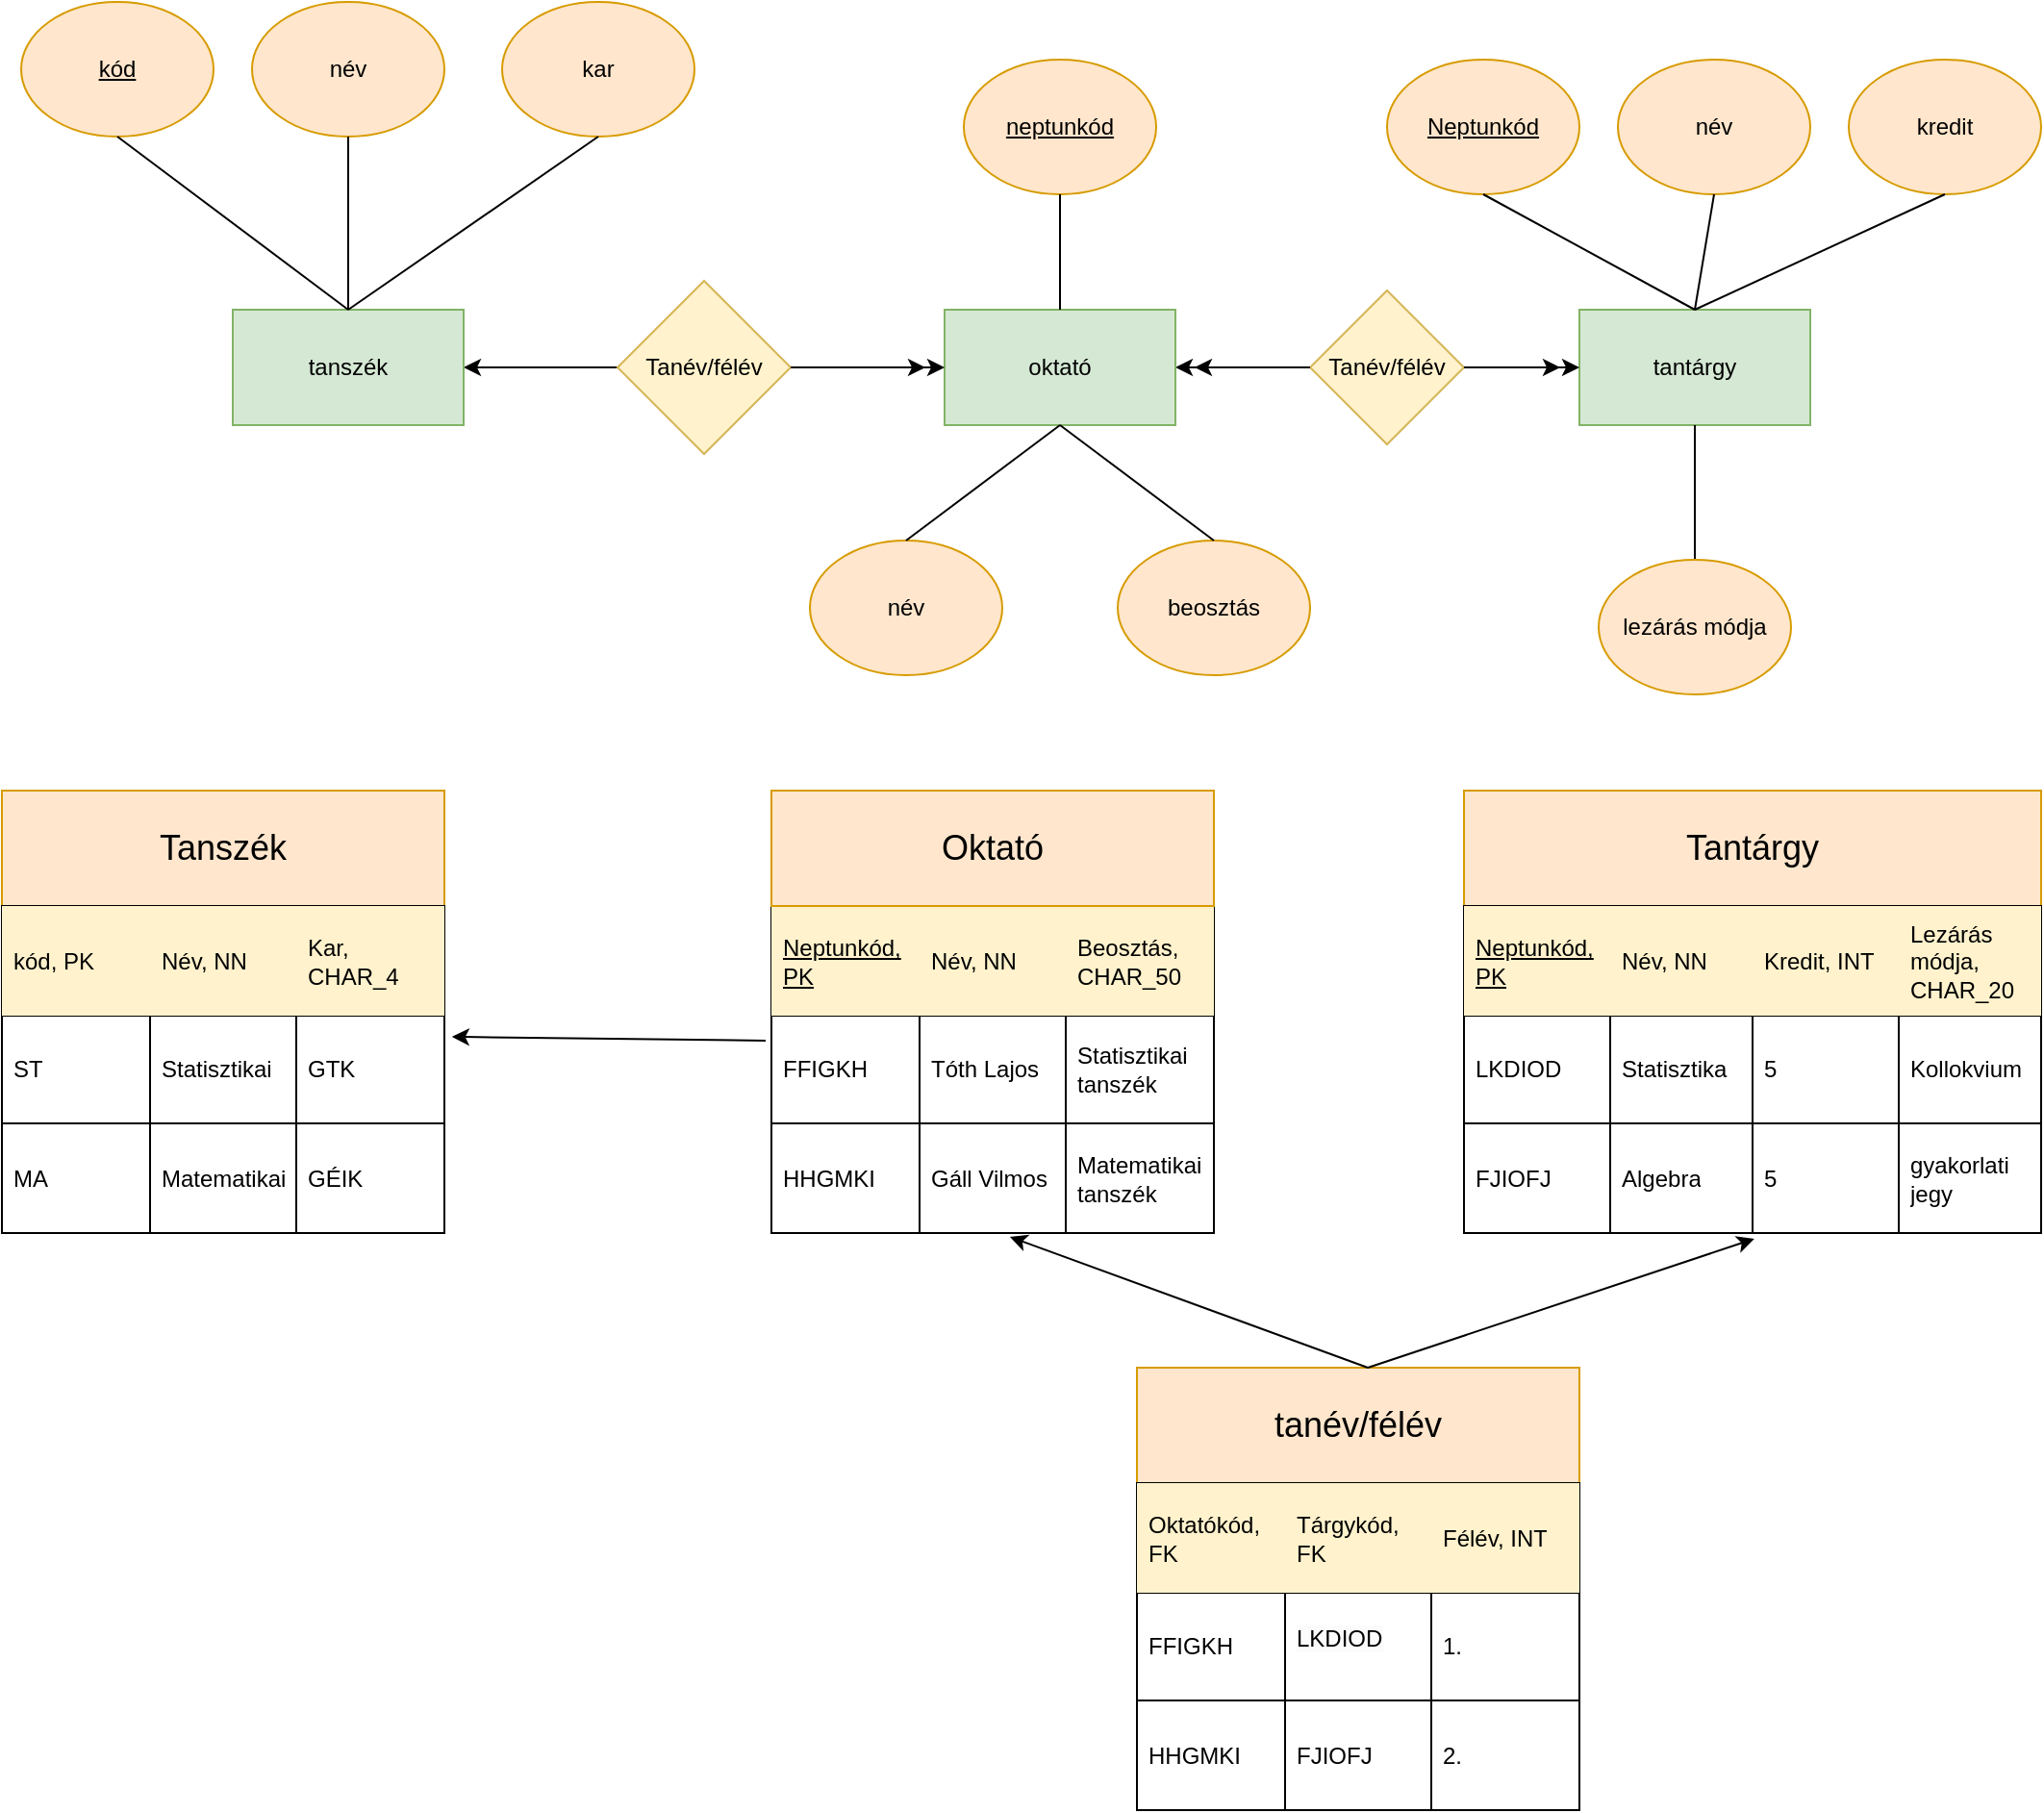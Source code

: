 <mxfile version="24.7.17">
  <diagram name="Page-1" id="0_WMhVbckr8UgukYg9j4">
    <mxGraphModel dx="2284" dy="780" grid="1" gridSize="10" guides="1" tooltips="1" connect="1" arrows="1" fold="1" page="1" pageScale="1" pageWidth="850" pageHeight="1100" math="0" shadow="0">
      <root>
        <mxCell id="0" />
        <mxCell id="1" parent="0" />
        <mxCell id="dCw0XoR2P0re9Lg1B4J4-7" value="" style="edgeStyle=orthogonalEdgeStyle;rounded=0;orthogonalLoop=1;jettySize=auto;html=1;endArrow=none;endFill=0;startArrow=classic;startFill=1;" parent="1" source="dCw0XoR2P0re9Lg1B4J4-1" target="dCw0XoR2P0re9Lg1B4J4-6" edge="1">
          <mxGeometry relative="1" as="geometry" />
        </mxCell>
        <mxCell id="dCw0XoR2P0re9Lg1B4J4-1" value="tanszék" style="rounded=0;whiteSpace=wrap;html=1;fillColor=#d5e8d4;strokeColor=#82b366;" parent="1" vertex="1">
          <mxGeometry x="20" y="310" width="120" height="60" as="geometry" />
        </mxCell>
        <mxCell id="dCw0XoR2P0re9Lg1B4J4-27" value="" style="edgeStyle=orthogonalEdgeStyle;rounded=0;orthogonalLoop=1;jettySize=auto;html=1;endArrow=none;endFill=0;startArrow=classic;startFill=1;" parent="1" source="dCw0XoR2P0re9Lg1B4J4-3" target="dCw0XoR2P0re9Lg1B4J4-26" edge="1">
          <mxGeometry relative="1" as="geometry" />
        </mxCell>
        <mxCell id="dCw0XoR2P0re9Lg1B4J4-3" value="oktató" style="whiteSpace=wrap;html=1;fillColor=#d5e8d4;strokeColor=#82b366;rounded=0;" parent="1" vertex="1">
          <mxGeometry x="390" y="310" width="120" height="60" as="geometry" />
        </mxCell>
        <mxCell id="dCw0XoR2P0re9Lg1B4J4-5" value="tantárgy" style="whiteSpace=wrap;html=1;fillColor=#d5e8d4;strokeColor=#82b366;rounded=0;" parent="1" vertex="1">
          <mxGeometry x="720" y="310" width="120" height="60" as="geometry" />
        </mxCell>
        <mxCell id="dCw0XoR2P0re9Lg1B4J4-6" value="Tanév/félév" style="rhombus;whiteSpace=wrap;html=1;fillColor=#fff2cc;rounded=0;strokeColor=#d6b656;" parent="1" vertex="1">
          <mxGeometry x="220" y="295" width="90" height="90" as="geometry" />
        </mxCell>
        <mxCell id="dCw0XoR2P0re9Lg1B4J4-8" value="" style="endArrow=classic;html=1;rounded=0;exitX=1;exitY=0.5;exitDx=0;exitDy=0;entryX=0;entryY=0.5;entryDx=0;entryDy=0;" parent="1" source="dCw0XoR2P0re9Lg1B4J4-6" target="dCw0XoR2P0re9Lg1B4J4-3" edge="1">
          <mxGeometry width="50" height="50" relative="1" as="geometry">
            <mxPoint x="400" y="430" as="sourcePoint" />
            <mxPoint x="450" y="380" as="targetPoint" />
          </mxGeometry>
        </mxCell>
        <mxCell id="dCw0XoR2P0re9Lg1B4J4-9" value="&lt;u&gt;kód&lt;/u&gt;" style="ellipse;whiteSpace=wrap;html=1;fillColor=#ffe6cc;strokeColor=#d79b00;" parent="1" vertex="1">
          <mxGeometry x="-90" y="150" width="100" height="70" as="geometry" />
        </mxCell>
        <mxCell id="dCw0XoR2P0re9Lg1B4J4-10" value="név" style="ellipse;whiteSpace=wrap;html=1;fillColor=#ffe6cc;strokeColor=#d79b00;" parent="1" vertex="1">
          <mxGeometry x="30" y="150" width="100" height="70" as="geometry" />
        </mxCell>
        <mxCell id="dCw0XoR2P0re9Lg1B4J4-11" value="kar" style="ellipse;whiteSpace=wrap;html=1;fillColor=#ffe6cc;strokeColor=#d79b00;" parent="1" vertex="1">
          <mxGeometry x="160" y="150" width="100" height="70" as="geometry" />
        </mxCell>
        <mxCell id="dCw0XoR2P0re9Lg1B4J4-12" value="" style="endArrow=none;html=1;rounded=0;entryX=0.5;entryY=1;entryDx=0;entryDy=0;exitX=0.5;exitY=0;exitDx=0;exitDy=0;" parent="1" source="dCw0XoR2P0re9Lg1B4J4-1" target="dCw0XoR2P0re9Lg1B4J4-10" edge="1">
          <mxGeometry width="50" height="50" relative="1" as="geometry">
            <mxPoint x="400" y="430" as="sourcePoint" />
            <mxPoint x="450" y="380" as="targetPoint" />
          </mxGeometry>
        </mxCell>
        <mxCell id="dCw0XoR2P0re9Lg1B4J4-13" value="" style="endArrow=none;html=1;rounded=0;entryX=0.5;entryY=1;entryDx=0;entryDy=0;exitX=0.5;exitY=0;exitDx=0;exitDy=0;" parent="1" source="dCw0XoR2P0re9Lg1B4J4-1" target="dCw0XoR2P0re9Lg1B4J4-11" edge="1">
          <mxGeometry width="50" height="50" relative="1" as="geometry">
            <mxPoint x="400" y="430" as="sourcePoint" />
            <mxPoint x="450" y="380" as="targetPoint" />
          </mxGeometry>
        </mxCell>
        <mxCell id="dCw0XoR2P0re9Lg1B4J4-14" value="" style="endArrow=none;html=1;rounded=0;entryX=0.5;entryY=1;entryDx=0;entryDy=0;exitX=0.5;exitY=0;exitDx=0;exitDy=0;" parent="1" source="dCw0XoR2P0re9Lg1B4J4-1" target="dCw0XoR2P0re9Lg1B4J4-9" edge="1">
          <mxGeometry width="50" height="50" relative="1" as="geometry">
            <mxPoint x="400" y="430" as="sourcePoint" />
            <mxPoint x="450" y="380" as="targetPoint" />
          </mxGeometry>
        </mxCell>
        <mxCell id="dCw0XoR2P0re9Lg1B4J4-15" value="név" style="ellipse;whiteSpace=wrap;html=1;fillColor=#ffe6cc;strokeColor=#d79b00;" parent="1" vertex="1">
          <mxGeometry x="320" y="430" width="100" height="70" as="geometry" />
        </mxCell>
        <mxCell id="dCw0XoR2P0re9Lg1B4J4-16" value="&lt;u&gt;neptunkód&lt;/u&gt;" style="ellipse;whiteSpace=wrap;html=1;fillColor=#ffe6cc;strokeColor=#d79b00;" parent="1" vertex="1">
          <mxGeometry x="400" y="180" width="100" height="70" as="geometry" />
        </mxCell>
        <mxCell id="dCw0XoR2P0re9Lg1B4J4-17" value="beosztás" style="ellipse;whiteSpace=wrap;html=1;fillColor=#ffe6cc;strokeColor=#d79b00;" parent="1" vertex="1">
          <mxGeometry x="480" y="430" width="100" height="70" as="geometry" />
        </mxCell>
        <mxCell id="dCw0XoR2P0re9Lg1B4J4-22" value="" style="endArrow=none;html=1;rounded=0;entryX=0.5;entryY=1;entryDx=0;entryDy=0;exitX=0.5;exitY=0;exitDx=0;exitDy=0;" parent="1" source="dCw0XoR2P0re9Lg1B4J4-15" target="dCw0XoR2P0re9Lg1B4J4-3" edge="1">
          <mxGeometry width="50" height="50" relative="1" as="geometry">
            <mxPoint x="400" y="430" as="sourcePoint" />
            <mxPoint x="450" y="380" as="targetPoint" />
          </mxGeometry>
        </mxCell>
        <mxCell id="dCw0XoR2P0re9Lg1B4J4-23" value="" style="endArrow=none;html=1;rounded=0;entryX=0.5;entryY=0;entryDx=0;entryDy=0;" parent="1" target="dCw0XoR2P0re9Lg1B4J4-3" edge="1">
          <mxGeometry width="50" height="50" relative="1" as="geometry">
            <mxPoint x="450" y="250" as="sourcePoint" />
            <mxPoint x="450" y="380" as="targetPoint" />
          </mxGeometry>
        </mxCell>
        <mxCell id="dCw0XoR2P0re9Lg1B4J4-24" value="" style="endArrow=none;html=1;rounded=0;exitX=0.5;exitY=0;exitDx=0;exitDy=0;entryX=0.5;entryY=1;entryDx=0;entryDy=0;" parent="1" source="dCw0XoR2P0re9Lg1B4J4-17" target="dCw0XoR2P0re9Lg1B4J4-3" edge="1">
          <mxGeometry width="50" height="50" relative="1" as="geometry">
            <mxPoint x="400" y="430" as="sourcePoint" />
            <mxPoint x="450" y="380" as="targetPoint" />
          </mxGeometry>
        </mxCell>
        <mxCell id="dCw0XoR2P0re9Lg1B4J4-26" value="Tanév/félév" style="rhombus;whiteSpace=wrap;html=1;fillColor=#fff2cc;strokeColor=#d6b656;rounded=0;" parent="1" vertex="1">
          <mxGeometry x="580" y="300" width="80" height="80" as="geometry" />
        </mxCell>
        <mxCell id="dCw0XoR2P0re9Lg1B4J4-28" value="" style="endArrow=classic;html=1;rounded=0;entryX=0;entryY=0.5;entryDx=0;entryDy=0;exitX=1;exitY=0.5;exitDx=0;exitDy=0;" parent="1" source="dCw0XoR2P0re9Lg1B4J4-26" target="dCw0XoR2P0re9Lg1B4J4-5" edge="1">
          <mxGeometry width="50" height="50" relative="1" as="geometry">
            <mxPoint x="400" y="430" as="sourcePoint" />
            <mxPoint x="450" y="380" as="targetPoint" />
          </mxGeometry>
        </mxCell>
        <mxCell id="dCw0XoR2P0re9Lg1B4J4-29" value="" style="endArrow=classic;html=1;rounded=0;exitX=1;exitY=0.5;exitDx=0;exitDy=0;" parent="1" source="dCw0XoR2P0re9Lg1B4J4-26" edge="1">
          <mxGeometry width="50" height="50" relative="1" as="geometry">
            <mxPoint x="400" y="430" as="sourcePoint" />
            <mxPoint x="710" y="340" as="targetPoint" />
          </mxGeometry>
        </mxCell>
        <mxCell id="dCw0XoR2P0re9Lg1B4J4-30" value="" style="endArrow=classic;html=1;rounded=0;exitX=0;exitY=0.5;exitDx=0;exitDy=0;" parent="1" source="dCw0XoR2P0re9Lg1B4J4-26" edge="1">
          <mxGeometry width="50" height="50" relative="1" as="geometry">
            <mxPoint x="400" y="430" as="sourcePoint" />
            <mxPoint x="520" y="340" as="targetPoint" />
          </mxGeometry>
        </mxCell>
        <mxCell id="dCw0XoR2P0re9Lg1B4J4-31" value="" style="endArrow=classic;html=1;rounded=0;exitX=1;exitY=0.5;exitDx=0;exitDy=0;" parent="1" source="dCw0XoR2P0re9Lg1B4J4-6" edge="1">
          <mxGeometry width="50" height="50" relative="1" as="geometry">
            <mxPoint x="400" y="430" as="sourcePoint" />
            <mxPoint x="380" y="340" as="targetPoint" />
          </mxGeometry>
        </mxCell>
        <mxCell id="dCw0XoR2P0re9Lg1B4J4-32" value="&lt;u&gt;Neptunkód&lt;/u&gt;" style="ellipse;whiteSpace=wrap;html=1;fillColor=#ffe6cc;strokeColor=#d79b00;" parent="1" vertex="1">
          <mxGeometry x="620" y="180" width="100" height="70" as="geometry" />
        </mxCell>
        <mxCell id="dCw0XoR2P0re9Lg1B4J4-33" value="" style="endArrow=none;html=1;rounded=0;entryX=0.5;entryY=1;entryDx=0;entryDy=0;exitX=0.5;exitY=0;exitDx=0;exitDy=0;" parent="1" source="dCw0XoR2P0re9Lg1B4J4-5" target="dCw0XoR2P0re9Lg1B4J4-32" edge="1">
          <mxGeometry width="50" height="50" relative="1" as="geometry">
            <mxPoint x="400" y="430" as="sourcePoint" />
            <mxPoint x="450" y="380" as="targetPoint" />
          </mxGeometry>
        </mxCell>
        <mxCell id="dCw0XoR2P0re9Lg1B4J4-34" value="név" style="ellipse;whiteSpace=wrap;html=1;fillColor=#ffe6cc;strokeColor=#d79b00;" parent="1" vertex="1">
          <mxGeometry x="740" y="180" width="100" height="70" as="geometry" />
        </mxCell>
        <mxCell id="dCw0XoR2P0re9Lg1B4J4-35" value="kredit" style="ellipse;whiteSpace=wrap;html=1;fillColor=#ffe6cc;strokeColor=#d79b00;" parent="1" vertex="1">
          <mxGeometry x="860" y="180" width="100" height="70" as="geometry" />
        </mxCell>
        <mxCell id="dCw0XoR2P0re9Lg1B4J4-36" value="" style="endArrow=none;html=1;rounded=0;entryX=0.5;entryY=1;entryDx=0;entryDy=0;exitX=0.5;exitY=0;exitDx=0;exitDy=0;" parent="1" source="dCw0XoR2P0re9Lg1B4J4-5" target="dCw0XoR2P0re9Lg1B4J4-34" edge="1">
          <mxGeometry width="50" height="50" relative="1" as="geometry">
            <mxPoint x="790" y="320" as="sourcePoint" />
            <mxPoint x="680" y="260" as="targetPoint" />
          </mxGeometry>
        </mxCell>
        <mxCell id="dCw0XoR2P0re9Lg1B4J4-37" value="" style="endArrow=none;html=1;rounded=0;entryX=0.5;entryY=1;entryDx=0;entryDy=0;exitX=0.5;exitY=0;exitDx=0;exitDy=0;" parent="1" source="dCw0XoR2P0re9Lg1B4J4-5" target="dCw0XoR2P0re9Lg1B4J4-35" edge="1">
          <mxGeometry width="50" height="50" relative="1" as="geometry">
            <mxPoint x="800" y="330" as="sourcePoint" />
            <mxPoint x="690" y="270" as="targetPoint" />
          </mxGeometry>
        </mxCell>
        <mxCell id="dCw0XoR2P0re9Lg1B4J4-38" value="" style="endArrow=none;html=1;rounded=0;entryX=0.5;entryY=1;entryDx=0;entryDy=0;" parent="1" target="dCw0XoR2P0re9Lg1B4J4-5" edge="1">
          <mxGeometry width="50" height="50" relative="1" as="geometry">
            <mxPoint x="780" y="440" as="sourcePoint" />
            <mxPoint x="700" y="280" as="targetPoint" />
          </mxGeometry>
        </mxCell>
        <mxCell id="dCw0XoR2P0re9Lg1B4J4-39" value="lezárás módja" style="ellipse;whiteSpace=wrap;html=1;fillColor=#ffe6cc;strokeColor=#d79b00;" parent="1" vertex="1">
          <mxGeometry x="730" y="440" width="100" height="70" as="geometry" />
        </mxCell>
        <mxCell id="t9fxQRnXSA_CllDtHOeK-87" value="" style="shape=table;startSize=0;container=1;collapsible=0;childLayout=tableLayout;align=left;verticalAlign=middle;spacingLeft=4;spacingRight=4;fontFamily=Helvetica;fontSize=12;fontColor=default;fillColor=none;gradientColor=none;" vertex="1" parent="1">
          <mxGeometry x="300" y="620" width="230" height="170" as="geometry" />
        </mxCell>
        <mxCell id="t9fxQRnXSA_CllDtHOeK-88" value="" style="shape=tableRow;horizontal=0;startSize=0;swimlaneHead=0;swimlaneBody=0;strokeColor=inherit;top=0;left=0;bottom=0;right=0;collapsible=0;dropTarget=0;fillColor=none;points=[[0,0.5],[1,0.5]];portConstraint=eastwest;align=left;verticalAlign=middle;spacingLeft=4;spacingRight=4;fontFamily=Helvetica;fontSize=12;fontColor=default;" vertex="1" parent="t9fxQRnXSA_CllDtHOeK-87">
          <mxGeometry width="230" height="57" as="geometry" />
        </mxCell>
        <mxCell id="t9fxQRnXSA_CllDtHOeK-89" value="&lt;u&gt;Neptunkód, PK&lt;/u&gt;" style="shape=partialRectangle;html=1;whiteSpace=wrap;connectable=0;strokeColor=#d6b656;overflow=hidden;fillColor=#fff2cc;top=0;left=0;bottom=0;right=0;pointerEvents=1;align=left;verticalAlign=middle;spacingLeft=4;spacingRight=4;fontFamily=Helvetica;fontSize=12;" vertex="1" parent="t9fxQRnXSA_CllDtHOeK-88">
          <mxGeometry width="77" height="57" as="geometry">
            <mxRectangle width="77" height="57" as="alternateBounds" />
          </mxGeometry>
        </mxCell>
        <mxCell id="t9fxQRnXSA_CllDtHOeK-90" value="Név, NN" style="shape=partialRectangle;html=1;whiteSpace=wrap;connectable=0;strokeColor=#d6b656;overflow=hidden;fillColor=#fff2cc;top=0;left=0;bottom=0;right=0;pointerEvents=1;align=left;verticalAlign=middle;spacingLeft=4;spacingRight=4;fontFamily=Helvetica;fontSize=12;" vertex="1" parent="t9fxQRnXSA_CllDtHOeK-88">
          <mxGeometry x="77" width="76" height="57" as="geometry">
            <mxRectangle width="76" height="57" as="alternateBounds" />
          </mxGeometry>
        </mxCell>
        <mxCell id="t9fxQRnXSA_CllDtHOeK-91" value="Beosztás, CHAR_50" style="shape=partialRectangle;html=1;whiteSpace=wrap;connectable=0;strokeColor=#d6b656;overflow=hidden;fillColor=#fff2cc;top=0;left=0;bottom=0;right=0;pointerEvents=1;align=left;verticalAlign=middle;spacingLeft=4;spacingRight=4;fontFamily=Helvetica;fontSize=12;" vertex="1" parent="t9fxQRnXSA_CllDtHOeK-88">
          <mxGeometry x="153" width="77" height="57" as="geometry">
            <mxRectangle width="77" height="57" as="alternateBounds" />
          </mxGeometry>
        </mxCell>
        <mxCell id="t9fxQRnXSA_CllDtHOeK-92" value="" style="shape=tableRow;horizontal=0;startSize=0;swimlaneHead=0;swimlaneBody=0;strokeColor=inherit;top=0;left=0;bottom=0;right=0;collapsible=0;dropTarget=0;fillColor=none;points=[[0,0.5],[1,0.5]];portConstraint=eastwest;align=left;verticalAlign=middle;spacingLeft=4;spacingRight=4;fontFamily=Helvetica;fontSize=12;fontColor=default;" vertex="1" parent="t9fxQRnXSA_CllDtHOeK-87">
          <mxGeometry y="57" width="230" height="56" as="geometry" />
        </mxCell>
        <mxCell id="t9fxQRnXSA_CllDtHOeK-93" value="FFIGKH" style="shape=partialRectangle;html=1;whiteSpace=wrap;connectable=0;strokeColor=inherit;overflow=hidden;fillColor=none;top=0;left=0;bottom=0;right=0;pointerEvents=1;align=left;verticalAlign=middle;spacingLeft=4;spacingRight=4;fontFamily=Helvetica;fontSize=12;fontColor=default;" vertex="1" parent="t9fxQRnXSA_CllDtHOeK-92">
          <mxGeometry width="77" height="56" as="geometry">
            <mxRectangle width="77" height="56" as="alternateBounds" />
          </mxGeometry>
        </mxCell>
        <mxCell id="t9fxQRnXSA_CllDtHOeK-94" value="Tóth Lajos" style="shape=partialRectangle;html=1;whiteSpace=wrap;connectable=0;strokeColor=inherit;overflow=hidden;fillColor=none;top=0;left=0;bottom=0;right=0;pointerEvents=1;align=left;verticalAlign=middle;spacingLeft=4;spacingRight=4;fontFamily=Helvetica;fontSize=12;fontColor=default;" vertex="1" parent="t9fxQRnXSA_CllDtHOeK-92">
          <mxGeometry x="77" width="76" height="56" as="geometry">
            <mxRectangle width="76" height="56" as="alternateBounds" />
          </mxGeometry>
        </mxCell>
        <mxCell id="t9fxQRnXSA_CllDtHOeK-95" value="Statisztikai tanszék" style="shape=partialRectangle;html=1;whiteSpace=wrap;connectable=0;strokeColor=inherit;overflow=hidden;fillColor=none;top=0;left=0;bottom=0;right=0;pointerEvents=1;align=left;verticalAlign=middle;spacingLeft=4;spacingRight=4;fontFamily=Helvetica;fontSize=12;fontColor=default;" vertex="1" parent="t9fxQRnXSA_CllDtHOeK-92">
          <mxGeometry x="153" width="77" height="56" as="geometry">
            <mxRectangle width="77" height="56" as="alternateBounds" />
          </mxGeometry>
        </mxCell>
        <mxCell id="t9fxQRnXSA_CllDtHOeK-96" value="" style="shape=tableRow;horizontal=0;startSize=0;swimlaneHead=0;swimlaneBody=0;strokeColor=inherit;top=0;left=0;bottom=0;right=0;collapsible=0;dropTarget=0;fillColor=none;points=[[0,0.5],[1,0.5]];portConstraint=eastwest;align=left;verticalAlign=middle;spacingLeft=4;spacingRight=4;fontFamily=Helvetica;fontSize=12;fontColor=default;" vertex="1" parent="t9fxQRnXSA_CllDtHOeK-87">
          <mxGeometry y="113" width="230" height="57" as="geometry" />
        </mxCell>
        <mxCell id="t9fxQRnXSA_CllDtHOeK-97" value="HHGMKI" style="shape=partialRectangle;html=1;whiteSpace=wrap;connectable=0;strokeColor=inherit;overflow=hidden;fillColor=none;top=0;left=0;bottom=0;right=0;pointerEvents=1;align=left;verticalAlign=middle;spacingLeft=4;spacingRight=4;fontFamily=Helvetica;fontSize=12;fontColor=default;" vertex="1" parent="t9fxQRnXSA_CllDtHOeK-96">
          <mxGeometry width="77" height="57" as="geometry">
            <mxRectangle width="77" height="57" as="alternateBounds" />
          </mxGeometry>
        </mxCell>
        <mxCell id="t9fxQRnXSA_CllDtHOeK-98" value="Gáll Vilmos" style="shape=partialRectangle;html=1;whiteSpace=wrap;connectable=0;strokeColor=inherit;overflow=hidden;fillColor=none;top=0;left=0;bottom=0;right=0;pointerEvents=1;align=left;verticalAlign=middle;spacingLeft=4;spacingRight=4;fontFamily=Helvetica;fontSize=12;fontColor=default;" vertex="1" parent="t9fxQRnXSA_CllDtHOeK-96">
          <mxGeometry x="77" width="76" height="57" as="geometry">
            <mxRectangle width="76" height="57" as="alternateBounds" />
          </mxGeometry>
        </mxCell>
        <mxCell id="t9fxQRnXSA_CllDtHOeK-99" value="Matematikai tanszék" style="shape=partialRectangle;html=1;whiteSpace=wrap;connectable=0;strokeColor=inherit;overflow=hidden;fillColor=none;top=0;left=0;bottom=0;right=0;pointerEvents=1;align=left;verticalAlign=middle;spacingLeft=4;spacingRight=4;fontFamily=Helvetica;fontSize=12;fontColor=default;" vertex="1" parent="t9fxQRnXSA_CllDtHOeK-96">
          <mxGeometry x="153" width="77" height="57" as="geometry">
            <mxRectangle width="77" height="57" as="alternateBounds" />
          </mxGeometry>
        </mxCell>
        <mxCell id="t9fxQRnXSA_CllDtHOeK-100" value="&lt;font style=&quot;font-size: 18px;&quot;&gt;Oktató&lt;/font&gt;" style="rounded=0;whiteSpace=wrap;html=1;align=center;verticalAlign=middle;spacingLeft=4;spacingRight=4;fontFamily=Helvetica;fontSize=12;fillColor=#ffe6cc;strokeColor=#d79b00;" vertex="1" parent="1">
          <mxGeometry x="300" y="560" width="230" height="60" as="geometry" />
        </mxCell>
        <mxCell id="t9fxQRnXSA_CllDtHOeK-101" value="&lt;font style=&quot;font-size: 18px;&quot;&gt;Tantárgy&lt;/font&gt;" style="rounded=0;whiteSpace=wrap;html=1;align=center;verticalAlign=middle;spacingLeft=4;spacingRight=4;fontFamily=Helvetica;fontSize=12;fillColor=#ffe6cc;strokeColor=#d79b00;" vertex="1" parent="1">
          <mxGeometry x="660" y="560" width="300" height="60" as="geometry" />
        </mxCell>
        <mxCell id="t9fxQRnXSA_CllDtHOeK-115" value="" style="shape=table;startSize=0;container=1;collapsible=0;childLayout=tableLayout;align=left;verticalAlign=middle;spacingLeft=4;spacingRight=4;fontFamily=Helvetica;fontSize=12;fontColor=default;fillColor=none;gradientColor=none;" vertex="1" parent="1">
          <mxGeometry x="660" y="620" width="300" height="170" as="geometry" />
        </mxCell>
        <mxCell id="t9fxQRnXSA_CllDtHOeK-116" value="" style="shape=tableRow;horizontal=0;startSize=0;swimlaneHead=0;swimlaneBody=0;strokeColor=inherit;top=0;left=0;bottom=0;right=0;collapsible=0;dropTarget=0;fillColor=none;points=[[0,0.5],[1,0.5]];portConstraint=eastwest;align=left;verticalAlign=middle;spacingLeft=4;spacingRight=4;fontFamily=Helvetica;fontSize=12;fontColor=default;" vertex="1" parent="t9fxQRnXSA_CllDtHOeK-115">
          <mxGeometry width="300" height="57" as="geometry" />
        </mxCell>
        <mxCell id="t9fxQRnXSA_CllDtHOeK-117" value="&lt;u&gt;Neptunkód, PK&lt;/u&gt;" style="shape=partialRectangle;html=1;whiteSpace=wrap;connectable=0;strokeColor=#d6b656;overflow=hidden;fillColor=#fff2cc;top=0;left=0;bottom=0;right=0;pointerEvents=1;align=left;verticalAlign=middle;spacingLeft=4;spacingRight=4;fontFamily=Helvetica;fontSize=12;" vertex="1" parent="t9fxQRnXSA_CllDtHOeK-116">
          <mxGeometry width="76" height="57" as="geometry">
            <mxRectangle width="76" height="57" as="alternateBounds" />
          </mxGeometry>
        </mxCell>
        <mxCell id="t9fxQRnXSA_CllDtHOeK-118" value="Név, NN" style="shape=partialRectangle;html=1;whiteSpace=wrap;connectable=0;strokeColor=#d6b656;overflow=hidden;fillColor=#fff2cc;top=0;left=0;bottom=0;right=0;pointerEvents=1;align=left;verticalAlign=middle;spacingLeft=4;spacingRight=4;fontFamily=Helvetica;fontSize=12;" vertex="1" parent="t9fxQRnXSA_CllDtHOeK-116">
          <mxGeometry x="76" width="74" height="57" as="geometry">
            <mxRectangle width="74" height="57" as="alternateBounds" />
          </mxGeometry>
        </mxCell>
        <mxCell id="t9fxQRnXSA_CllDtHOeK-119" value="Kredit, INT" style="shape=partialRectangle;html=1;whiteSpace=wrap;connectable=0;strokeColor=#d6b656;overflow=hidden;fillColor=#fff2cc;top=0;left=0;bottom=0;right=0;pointerEvents=1;align=left;verticalAlign=middle;spacingLeft=4;spacingRight=4;fontFamily=Helvetica;fontSize=12;" vertex="1" parent="t9fxQRnXSA_CllDtHOeK-116">
          <mxGeometry x="150" width="76" height="57" as="geometry">
            <mxRectangle width="76" height="57" as="alternateBounds" />
          </mxGeometry>
        </mxCell>
        <mxCell id="t9fxQRnXSA_CllDtHOeK-120" value="Lezárás módja, CHAR_20" style="shape=partialRectangle;html=1;whiteSpace=wrap;connectable=0;strokeColor=#d6b656;overflow=hidden;fillColor=#fff2cc;top=0;left=0;bottom=0;right=0;pointerEvents=1;align=left;verticalAlign=middle;spacingLeft=4;spacingRight=4;fontFamily=Helvetica;fontSize=12;" vertex="1" parent="t9fxQRnXSA_CllDtHOeK-116">
          <mxGeometry x="226" width="74" height="57" as="geometry">
            <mxRectangle width="74" height="57" as="alternateBounds" />
          </mxGeometry>
        </mxCell>
        <mxCell id="t9fxQRnXSA_CllDtHOeK-121" value="" style="shape=tableRow;horizontal=0;startSize=0;swimlaneHead=0;swimlaneBody=0;strokeColor=inherit;top=0;left=0;bottom=0;right=0;collapsible=0;dropTarget=0;fillColor=none;points=[[0,0.5],[1,0.5]];portConstraint=eastwest;align=left;verticalAlign=middle;spacingLeft=4;spacingRight=4;fontFamily=Helvetica;fontSize=12;fontColor=default;" vertex="1" parent="t9fxQRnXSA_CllDtHOeK-115">
          <mxGeometry y="57" width="300" height="56" as="geometry" />
        </mxCell>
        <mxCell id="t9fxQRnXSA_CllDtHOeK-122" value="LKDIOD" style="shape=partialRectangle;html=1;whiteSpace=wrap;connectable=0;strokeColor=inherit;overflow=hidden;fillColor=none;top=0;left=0;bottom=0;right=0;pointerEvents=1;align=left;verticalAlign=middle;spacingLeft=4;spacingRight=4;fontFamily=Helvetica;fontSize=12;fontColor=default;" vertex="1" parent="t9fxQRnXSA_CllDtHOeK-121">
          <mxGeometry width="76" height="56" as="geometry">
            <mxRectangle width="76" height="56" as="alternateBounds" />
          </mxGeometry>
        </mxCell>
        <mxCell id="t9fxQRnXSA_CllDtHOeK-123" value="Statisztika" style="shape=partialRectangle;html=1;whiteSpace=wrap;connectable=0;strokeColor=inherit;overflow=hidden;fillColor=none;top=0;left=0;bottom=0;right=0;pointerEvents=1;align=left;verticalAlign=middle;spacingLeft=4;spacingRight=4;fontFamily=Helvetica;fontSize=12;fontColor=default;" vertex="1" parent="t9fxQRnXSA_CllDtHOeK-121">
          <mxGeometry x="76" width="74" height="56" as="geometry">
            <mxRectangle width="74" height="56" as="alternateBounds" />
          </mxGeometry>
        </mxCell>
        <mxCell id="t9fxQRnXSA_CllDtHOeK-124" value="5" style="shape=partialRectangle;html=1;whiteSpace=wrap;connectable=0;strokeColor=inherit;overflow=hidden;fillColor=none;top=0;left=0;bottom=0;right=0;pointerEvents=1;align=left;verticalAlign=middle;spacingLeft=4;spacingRight=4;fontFamily=Helvetica;fontSize=12;fontColor=default;" vertex="1" parent="t9fxQRnXSA_CllDtHOeK-121">
          <mxGeometry x="150" width="76" height="56" as="geometry">
            <mxRectangle width="76" height="56" as="alternateBounds" />
          </mxGeometry>
        </mxCell>
        <mxCell id="t9fxQRnXSA_CllDtHOeK-125" value="Kollokvium" style="shape=partialRectangle;html=1;whiteSpace=wrap;connectable=0;strokeColor=inherit;overflow=hidden;fillColor=none;top=0;left=0;bottom=0;right=0;pointerEvents=1;align=left;verticalAlign=middle;spacingLeft=4;spacingRight=4;fontFamily=Helvetica;fontSize=12;fontColor=default;" vertex="1" parent="t9fxQRnXSA_CllDtHOeK-121">
          <mxGeometry x="226" width="74" height="56" as="geometry">
            <mxRectangle width="74" height="56" as="alternateBounds" />
          </mxGeometry>
        </mxCell>
        <mxCell id="t9fxQRnXSA_CllDtHOeK-126" value="" style="shape=tableRow;horizontal=0;startSize=0;swimlaneHead=0;swimlaneBody=0;strokeColor=inherit;top=0;left=0;bottom=0;right=0;collapsible=0;dropTarget=0;fillColor=none;points=[[0,0.5],[1,0.5]];portConstraint=eastwest;align=left;verticalAlign=middle;spacingLeft=4;spacingRight=4;fontFamily=Helvetica;fontSize=12;fontColor=default;" vertex="1" parent="t9fxQRnXSA_CllDtHOeK-115">
          <mxGeometry y="113" width="300" height="57" as="geometry" />
        </mxCell>
        <mxCell id="t9fxQRnXSA_CllDtHOeK-127" value="FJIOFJ" style="shape=partialRectangle;html=1;whiteSpace=wrap;connectable=0;strokeColor=inherit;overflow=hidden;fillColor=none;top=0;left=0;bottom=0;right=0;pointerEvents=1;align=left;verticalAlign=middle;spacingLeft=4;spacingRight=4;fontFamily=Helvetica;fontSize=12;fontColor=default;" vertex="1" parent="t9fxQRnXSA_CllDtHOeK-126">
          <mxGeometry width="76" height="57" as="geometry">
            <mxRectangle width="76" height="57" as="alternateBounds" />
          </mxGeometry>
        </mxCell>
        <mxCell id="t9fxQRnXSA_CllDtHOeK-128" value="Algebra" style="shape=partialRectangle;html=1;whiteSpace=wrap;connectable=0;strokeColor=inherit;overflow=hidden;fillColor=none;top=0;left=0;bottom=0;right=0;pointerEvents=1;align=left;verticalAlign=middle;spacingLeft=4;spacingRight=4;fontFamily=Helvetica;fontSize=12;fontColor=default;" vertex="1" parent="t9fxQRnXSA_CllDtHOeK-126">
          <mxGeometry x="76" width="74" height="57" as="geometry">
            <mxRectangle width="74" height="57" as="alternateBounds" />
          </mxGeometry>
        </mxCell>
        <mxCell id="t9fxQRnXSA_CllDtHOeK-129" value="5" style="shape=partialRectangle;html=1;whiteSpace=wrap;connectable=0;strokeColor=inherit;overflow=hidden;fillColor=none;top=0;left=0;bottom=0;right=0;pointerEvents=1;align=left;verticalAlign=middle;spacingLeft=4;spacingRight=4;fontFamily=Helvetica;fontSize=12;fontColor=default;" vertex="1" parent="t9fxQRnXSA_CllDtHOeK-126">
          <mxGeometry x="150" width="76" height="57" as="geometry">
            <mxRectangle width="76" height="57" as="alternateBounds" />
          </mxGeometry>
        </mxCell>
        <mxCell id="t9fxQRnXSA_CllDtHOeK-130" value="gyakorlati jegy" style="shape=partialRectangle;html=1;whiteSpace=wrap;connectable=0;strokeColor=inherit;overflow=hidden;fillColor=none;top=0;left=0;bottom=0;right=0;pointerEvents=1;align=left;verticalAlign=middle;spacingLeft=4;spacingRight=4;fontFamily=Helvetica;fontSize=12;fontColor=default;" vertex="1" parent="t9fxQRnXSA_CllDtHOeK-126">
          <mxGeometry x="226" width="74" height="57" as="geometry">
            <mxRectangle width="74" height="57" as="alternateBounds" />
          </mxGeometry>
        </mxCell>
        <mxCell id="t9fxQRnXSA_CllDtHOeK-131" value="&lt;font style=&quot;font-size: 18px;&quot;&gt;Tanszék&lt;/font&gt;" style="rounded=0;whiteSpace=wrap;html=1;align=center;verticalAlign=middle;spacingLeft=4;spacingRight=4;fontFamily=Helvetica;fontSize=12;fillColor=#ffe6cc;strokeColor=#d79b00;" vertex="1" parent="1">
          <mxGeometry x="-100" y="560" width="230" height="60" as="geometry" />
        </mxCell>
        <mxCell id="t9fxQRnXSA_CllDtHOeK-132" value="" style="shape=table;startSize=0;container=1;collapsible=0;childLayout=tableLayout;align=left;verticalAlign=middle;spacingLeft=4;spacingRight=4;fontFamily=Helvetica;fontSize=12;fontColor=default;fillColor=none;gradientColor=none;" vertex="1" parent="1">
          <mxGeometry x="-100" y="620" width="230" height="170" as="geometry" />
        </mxCell>
        <mxCell id="t9fxQRnXSA_CllDtHOeK-133" value="" style="shape=tableRow;horizontal=0;startSize=0;swimlaneHead=0;swimlaneBody=0;strokeColor=inherit;top=0;left=0;bottom=0;right=0;collapsible=0;dropTarget=0;fillColor=none;points=[[0,0.5],[1,0.5]];portConstraint=eastwest;align=left;verticalAlign=middle;spacingLeft=4;spacingRight=4;fontFamily=Helvetica;fontSize=12;fontColor=default;" vertex="1" parent="t9fxQRnXSA_CllDtHOeK-132">
          <mxGeometry width="230" height="57" as="geometry" />
        </mxCell>
        <mxCell id="t9fxQRnXSA_CllDtHOeK-134" value="kód, PK" style="shape=partialRectangle;html=1;whiteSpace=wrap;connectable=0;strokeColor=#d6b656;overflow=hidden;fillColor=#fff2cc;top=0;left=0;bottom=0;right=0;pointerEvents=1;align=left;verticalAlign=middle;spacingLeft=4;spacingRight=4;fontFamily=Helvetica;fontSize=12;" vertex="1" parent="t9fxQRnXSA_CllDtHOeK-133">
          <mxGeometry width="77" height="57" as="geometry">
            <mxRectangle width="77" height="57" as="alternateBounds" />
          </mxGeometry>
        </mxCell>
        <mxCell id="t9fxQRnXSA_CllDtHOeK-135" value="Név, NN" style="shape=partialRectangle;html=1;whiteSpace=wrap;connectable=0;strokeColor=#d6b656;overflow=hidden;fillColor=#fff2cc;top=0;left=0;bottom=0;right=0;pointerEvents=1;align=left;verticalAlign=middle;spacingLeft=4;spacingRight=4;fontFamily=Helvetica;fontSize=12;" vertex="1" parent="t9fxQRnXSA_CllDtHOeK-133">
          <mxGeometry x="77" width="76" height="57" as="geometry">
            <mxRectangle width="76" height="57" as="alternateBounds" />
          </mxGeometry>
        </mxCell>
        <mxCell id="t9fxQRnXSA_CllDtHOeK-136" value="Kar, CHAR_4" style="shape=partialRectangle;html=1;whiteSpace=wrap;connectable=0;strokeColor=#d6b656;overflow=hidden;fillColor=#fff2cc;top=0;left=0;bottom=0;right=0;pointerEvents=1;align=left;verticalAlign=middle;spacingLeft=4;spacingRight=4;fontFamily=Helvetica;fontSize=12;" vertex="1" parent="t9fxQRnXSA_CllDtHOeK-133">
          <mxGeometry x="153" width="77" height="57" as="geometry">
            <mxRectangle width="77" height="57" as="alternateBounds" />
          </mxGeometry>
        </mxCell>
        <mxCell id="t9fxQRnXSA_CllDtHOeK-137" value="" style="shape=tableRow;horizontal=0;startSize=0;swimlaneHead=0;swimlaneBody=0;strokeColor=inherit;top=0;left=0;bottom=0;right=0;collapsible=0;dropTarget=0;fillColor=none;points=[[0,0.5],[1,0.5]];portConstraint=eastwest;align=left;verticalAlign=middle;spacingLeft=4;spacingRight=4;fontFamily=Helvetica;fontSize=12;fontColor=default;" vertex="1" parent="t9fxQRnXSA_CllDtHOeK-132">
          <mxGeometry y="57" width="230" height="56" as="geometry" />
        </mxCell>
        <mxCell id="t9fxQRnXSA_CllDtHOeK-138" value="ST" style="shape=partialRectangle;html=1;whiteSpace=wrap;connectable=0;strokeColor=inherit;overflow=hidden;fillColor=none;top=0;left=0;bottom=0;right=0;pointerEvents=1;align=left;verticalAlign=middle;spacingLeft=4;spacingRight=4;fontFamily=Helvetica;fontSize=12;fontColor=default;" vertex="1" parent="t9fxQRnXSA_CllDtHOeK-137">
          <mxGeometry width="77" height="56" as="geometry">
            <mxRectangle width="77" height="56" as="alternateBounds" />
          </mxGeometry>
        </mxCell>
        <mxCell id="t9fxQRnXSA_CllDtHOeK-139" value="Statisztikai" style="shape=partialRectangle;html=1;whiteSpace=wrap;connectable=0;strokeColor=inherit;overflow=hidden;fillColor=none;top=0;left=0;bottom=0;right=0;pointerEvents=1;align=left;verticalAlign=middle;spacingLeft=4;spacingRight=4;fontFamily=Helvetica;fontSize=12;fontColor=default;" vertex="1" parent="t9fxQRnXSA_CllDtHOeK-137">
          <mxGeometry x="77" width="76" height="56" as="geometry">
            <mxRectangle width="76" height="56" as="alternateBounds" />
          </mxGeometry>
        </mxCell>
        <mxCell id="t9fxQRnXSA_CllDtHOeK-140" value="GTK" style="shape=partialRectangle;html=1;whiteSpace=wrap;connectable=0;strokeColor=inherit;overflow=hidden;fillColor=none;top=0;left=0;bottom=0;right=0;pointerEvents=1;align=left;verticalAlign=middle;spacingLeft=4;spacingRight=4;fontFamily=Helvetica;fontSize=12;fontColor=default;" vertex="1" parent="t9fxQRnXSA_CllDtHOeK-137">
          <mxGeometry x="153" width="77" height="56" as="geometry">
            <mxRectangle width="77" height="56" as="alternateBounds" />
          </mxGeometry>
        </mxCell>
        <mxCell id="t9fxQRnXSA_CllDtHOeK-141" value="" style="shape=tableRow;horizontal=0;startSize=0;swimlaneHead=0;swimlaneBody=0;strokeColor=inherit;top=0;left=0;bottom=0;right=0;collapsible=0;dropTarget=0;fillColor=none;points=[[0,0.5],[1,0.5]];portConstraint=eastwest;align=left;verticalAlign=middle;spacingLeft=4;spacingRight=4;fontFamily=Helvetica;fontSize=12;fontColor=default;" vertex="1" parent="t9fxQRnXSA_CllDtHOeK-132">
          <mxGeometry y="113" width="230" height="57" as="geometry" />
        </mxCell>
        <mxCell id="t9fxQRnXSA_CllDtHOeK-142" value="MA" style="shape=partialRectangle;html=1;whiteSpace=wrap;connectable=0;strokeColor=inherit;overflow=hidden;fillColor=none;top=0;left=0;bottom=0;right=0;pointerEvents=1;align=left;verticalAlign=middle;spacingLeft=4;spacingRight=4;fontFamily=Helvetica;fontSize=12;fontColor=default;" vertex="1" parent="t9fxQRnXSA_CllDtHOeK-141">
          <mxGeometry width="77" height="57" as="geometry">
            <mxRectangle width="77" height="57" as="alternateBounds" />
          </mxGeometry>
        </mxCell>
        <mxCell id="t9fxQRnXSA_CllDtHOeK-143" value="Matematikai" style="shape=partialRectangle;html=1;whiteSpace=wrap;connectable=0;strokeColor=inherit;overflow=hidden;fillColor=none;top=0;left=0;bottom=0;right=0;pointerEvents=1;align=left;verticalAlign=middle;spacingLeft=4;spacingRight=4;fontFamily=Helvetica;fontSize=12;fontColor=default;" vertex="1" parent="t9fxQRnXSA_CllDtHOeK-141">
          <mxGeometry x="77" width="76" height="57" as="geometry">
            <mxRectangle width="76" height="57" as="alternateBounds" />
          </mxGeometry>
        </mxCell>
        <mxCell id="t9fxQRnXSA_CllDtHOeK-144" value="GÉIK" style="shape=partialRectangle;html=1;whiteSpace=wrap;connectable=0;strokeColor=inherit;overflow=hidden;fillColor=none;top=0;left=0;bottom=0;right=0;pointerEvents=1;align=left;verticalAlign=middle;spacingLeft=4;spacingRight=4;fontFamily=Helvetica;fontSize=12;fontColor=default;" vertex="1" parent="t9fxQRnXSA_CllDtHOeK-141">
          <mxGeometry x="153" width="77" height="57" as="geometry">
            <mxRectangle width="77" height="57" as="alternateBounds" />
          </mxGeometry>
        </mxCell>
        <mxCell id="t9fxQRnXSA_CllDtHOeK-145" value="&lt;span style=&quot;font-size: 18px;&quot;&gt;tanév/félév&lt;/span&gt;" style="rounded=0;whiteSpace=wrap;html=1;align=center;verticalAlign=middle;spacingLeft=4;spacingRight=4;fontFamily=Helvetica;fontSize=12;fillColor=#ffe6cc;strokeColor=#d79b00;" vertex="1" parent="1">
          <mxGeometry x="490" y="860" width="230" height="60" as="geometry" />
        </mxCell>
        <mxCell id="t9fxQRnXSA_CllDtHOeK-162" value="" style="shape=table;startSize=0;container=1;collapsible=0;childLayout=tableLayout;align=left;verticalAlign=middle;spacingLeft=4;spacingRight=4;fontFamily=Helvetica;fontSize=12;fontColor=default;fillColor=none;gradientColor=none;" vertex="1" parent="1">
          <mxGeometry x="490" y="920" width="230" height="170" as="geometry" />
        </mxCell>
        <mxCell id="t9fxQRnXSA_CllDtHOeK-163" value="" style="shape=tableRow;horizontal=0;startSize=0;swimlaneHead=0;swimlaneBody=0;strokeColor=inherit;top=0;left=0;bottom=0;right=0;collapsible=0;dropTarget=0;fillColor=none;points=[[0,0.5],[1,0.5]];portConstraint=eastwest;align=left;verticalAlign=middle;spacingLeft=4;spacingRight=4;fontFamily=Helvetica;fontSize=12;fontColor=default;" vertex="1" parent="t9fxQRnXSA_CllDtHOeK-162">
          <mxGeometry width="230" height="57" as="geometry" />
        </mxCell>
        <mxCell id="t9fxQRnXSA_CllDtHOeK-164" value="Oktatókód, FK" style="shape=partialRectangle;html=1;whiteSpace=wrap;connectable=0;strokeColor=#d6b656;overflow=hidden;fillColor=#fff2cc;top=0;left=0;bottom=0;right=0;pointerEvents=1;align=left;verticalAlign=middle;spacingLeft=4;spacingRight=4;fontFamily=Helvetica;fontSize=12;" vertex="1" parent="t9fxQRnXSA_CllDtHOeK-163">
          <mxGeometry width="77" height="57" as="geometry">
            <mxRectangle width="77" height="57" as="alternateBounds" />
          </mxGeometry>
        </mxCell>
        <mxCell id="t9fxQRnXSA_CllDtHOeK-165" value="Tárgykód, FK" style="shape=partialRectangle;html=1;whiteSpace=wrap;connectable=0;strokeColor=#d6b656;overflow=hidden;fillColor=#fff2cc;top=0;left=0;bottom=0;right=0;pointerEvents=1;align=left;verticalAlign=middle;spacingLeft=4;spacingRight=4;fontFamily=Helvetica;fontSize=12;" vertex="1" parent="t9fxQRnXSA_CllDtHOeK-163">
          <mxGeometry x="77" width="76" height="57" as="geometry">
            <mxRectangle width="76" height="57" as="alternateBounds" />
          </mxGeometry>
        </mxCell>
        <mxCell id="t9fxQRnXSA_CllDtHOeK-166" value="Félév, INT" style="shape=partialRectangle;html=1;whiteSpace=wrap;connectable=0;strokeColor=#d6b656;overflow=hidden;fillColor=#fff2cc;top=0;left=0;bottom=0;right=0;pointerEvents=1;align=left;verticalAlign=middle;spacingLeft=4;spacingRight=4;fontFamily=Helvetica;fontSize=12;" vertex="1" parent="t9fxQRnXSA_CllDtHOeK-163">
          <mxGeometry x="153" width="77" height="57" as="geometry">
            <mxRectangle width="77" height="57" as="alternateBounds" />
          </mxGeometry>
        </mxCell>
        <mxCell id="t9fxQRnXSA_CllDtHOeK-167" value="" style="shape=tableRow;horizontal=0;startSize=0;swimlaneHead=0;swimlaneBody=0;strokeColor=inherit;top=0;left=0;bottom=0;right=0;collapsible=0;dropTarget=0;fillColor=none;points=[[0,0.5],[1,0.5]];portConstraint=eastwest;align=left;verticalAlign=middle;spacingLeft=4;spacingRight=4;fontFamily=Helvetica;fontSize=12;fontColor=default;" vertex="1" parent="t9fxQRnXSA_CllDtHOeK-162">
          <mxGeometry y="57" width="230" height="56" as="geometry" />
        </mxCell>
        <mxCell id="t9fxQRnXSA_CllDtHOeK-168" value="FFIGKH" style="shape=partialRectangle;html=1;whiteSpace=wrap;connectable=0;strokeColor=inherit;overflow=hidden;fillColor=none;top=0;left=0;bottom=0;right=0;pointerEvents=1;align=left;verticalAlign=middle;spacingLeft=4;spacingRight=4;fontFamily=Helvetica;fontSize=12;fontColor=default;" vertex="1" parent="t9fxQRnXSA_CllDtHOeK-167">
          <mxGeometry width="77" height="56" as="geometry">
            <mxRectangle width="77" height="56" as="alternateBounds" />
          </mxGeometry>
        </mxCell>
        <mxCell id="t9fxQRnXSA_CllDtHOeK-169" value="&#xa;&lt;span style=&quot;color: rgb(0, 0, 0); font-family: Helvetica; font-size: 12px; font-style: normal; font-variant-ligatures: normal; font-variant-caps: normal; font-weight: 400; letter-spacing: normal; orphans: 2; text-align: left; text-indent: 0px; text-transform: none; widows: 2; word-spacing: 0px; -webkit-text-stroke-width: 0px; white-space: normal; background-color: rgb(251, 251, 251); text-decoration-thickness: initial; text-decoration-style: initial; text-decoration-color: initial; display: inline !important; float: none;&quot;&gt;LKDIOD&lt;/span&gt;&#xa;&#xa;" style="shape=partialRectangle;html=1;whiteSpace=wrap;connectable=0;strokeColor=inherit;overflow=hidden;fillColor=none;top=0;left=0;bottom=0;right=0;pointerEvents=1;align=left;verticalAlign=middle;spacingLeft=4;spacingRight=4;fontFamily=Helvetica;fontSize=12;fontColor=default;" vertex="1" parent="t9fxQRnXSA_CllDtHOeK-167">
          <mxGeometry x="77" width="76" height="56" as="geometry">
            <mxRectangle width="76" height="56" as="alternateBounds" />
          </mxGeometry>
        </mxCell>
        <mxCell id="t9fxQRnXSA_CllDtHOeK-170" value="1." style="shape=partialRectangle;html=1;whiteSpace=wrap;connectable=0;strokeColor=inherit;overflow=hidden;fillColor=none;top=0;left=0;bottom=0;right=0;pointerEvents=1;align=left;verticalAlign=middle;spacingLeft=4;spacingRight=4;fontFamily=Helvetica;fontSize=12;fontColor=default;" vertex="1" parent="t9fxQRnXSA_CllDtHOeK-167">
          <mxGeometry x="153" width="77" height="56" as="geometry">
            <mxRectangle width="77" height="56" as="alternateBounds" />
          </mxGeometry>
        </mxCell>
        <mxCell id="t9fxQRnXSA_CllDtHOeK-171" value="" style="shape=tableRow;horizontal=0;startSize=0;swimlaneHead=0;swimlaneBody=0;strokeColor=inherit;top=0;left=0;bottom=0;right=0;collapsible=0;dropTarget=0;fillColor=none;points=[[0,0.5],[1,0.5]];portConstraint=eastwest;align=left;verticalAlign=middle;spacingLeft=4;spacingRight=4;fontFamily=Helvetica;fontSize=12;fontColor=default;" vertex="1" parent="t9fxQRnXSA_CllDtHOeK-162">
          <mxGeometry y="113" width="230" height="57" as="geometry" />
        </mxCell>
        <mxCell id="t9fxQRnXSA_CllDtHOeK-172" value="HHGMKI" style="shape=partialRectangle;html=1;whiteSpace=wrap;connectable=0;strokeColor=inherit;overflow=hidden;fillColor=none;top=0;left=0;bottom=0;right=0;pointerEvents=1;align=left;verticalAlign=middle;spacingLeft=4;spacingRight=4;fontFamily=Helvetica;fontSize=12;fontColor=default;" vertex="1" parent="t9fxQRnXSA_CllDtHOeK-171">
          <mxGeometry width="77" height="57" as="geometry">
            <mxRectangle width="77" height="57" as="alternateBounds" />
          </mxGeometry>
        </mxCell>
        <mxCell id="t9fxQRnXSA_CllDtHOeK-173" value="FJIOFJ" style="shape=partialRectangle;html=1;whiteSpace=wrap;connectable=0;strokeColor=inherit;overflow=hidden;fillColor=none;top=0;left=0;bottom=0;right=0;pointerEvents=1;align=left;verticalAlign=middle;spacingLeft=4;spacingRight=4;fontFamily=Helvetica;fontSize=12;fontColor=default;" vertex="1" parent="t9fxQRnXSA_CllDtHOeK-171">
          <mxGeometry x="77" width="76" height="57" as="geometry">
            <mxRectangle width="76" height="57" as="alternateBounds" />
          </mxGeometry>
        </mxCell>
        <mxCell id="t9fxQRnXSA_CllDtHOeK-174" value="2." style="shape=partialRectangle;html=1;whiteSpace=wrap;connectable=0;strokeColor=inherit;overflow=hidden;fillColor=none;top=0;left=0;bottom=0;right=0;pointerEvents=1;align=left;verticalAlign=middle;spacingLeft=4;spacingRight=4;fontFamily=Helvetica;fontSize=12;fontColor=default;" vertex="1" parent="t9fxQRnXSA_CllDtHOeK-171">
          <mxGeometry x="153" width="77" height="57" as="geometry">
            <mxRectangle width="77" height="57" as="alternateBounds" />
          </mxGeometry>
        </mxCell>
        <mxCell id="t9fxQRnXSA_CllDtHOeK-178" value="" style="endArrow=classic;html=1;rounded=0;fontFamily=Helvetica;fontSize=12;fontColor=default;entryX=1.017;entryY=0.196;entryDx=0;entryDy=0;entryPerimeter=0;exitX=-0.013;exitY=0.232;exitDx=0;exitDy=0;exitPerimeter=0;" edge="1" parent="1" source="t9fxQRnXSA_CllDtHOeK-92" target="t9fxQRnXSA_CllDtHOeK-137">
          <mxGeometry width="50" height="50" relative="1" as="geometry">
            <mxPoint x="320" y="720" as="sourcePoint" />
            <mxPoint x="370" y="670" as="targetPoint" />
          </mxGeometry>
        </mxCell>
        <mxCell id="t9fxQRnXSA_CllDtHOeK-179" value="" style="endArrow=classic;html=1;rounded=0;fontFamily=Helvetica;fontSize=12;fontColor=default;entryX=0.503;entryY=1.053;entryDx=0;entryDy=0;entryPerimeter=0;" edge="1" parent="1" target="t9fxQRnXSA_CllDtHOeK-126">
          <mxGeometry width="50" height="50" relative="1" as="geometry">
            <mxPoint x="610" y="860" as="sourcePoint" />
            <mxPoint x="640" y="820" as="targetPoint" />
          </mxGeometry>
        </mxCell>
        <mxCell id="t9fxQRnXSA_CllDtHOeK-180" value="" style="endArrow=classic;html=1;rounded=0;fontFamily=Helvetica;fontSize=12;fontColor=default;exitX=0.522;exitY=0;exitDx=0;exitDy=0;exitPerimeter=0;entryX=0.539;entryY=1.035;entryDx=0;entryDy=0;entryPerimeter=0;" edge="1" parent="1" source="t9fxQRnXSA_CllDtHOeK-145" target="t9fxQRnXSA_CllDtHOeK-96">
          <mxGeometry width="50" height="50" relative="1" as="geometry">
            <mxPoint x="607" y="866" as="sourcePoint" />
            <mxPoint x="821" y="803" as="targetPoint" />
          </mxGeometry>
        </mxCell>
      </root>
    </mxGraphModel>
  </diagram>
</mxfile>
